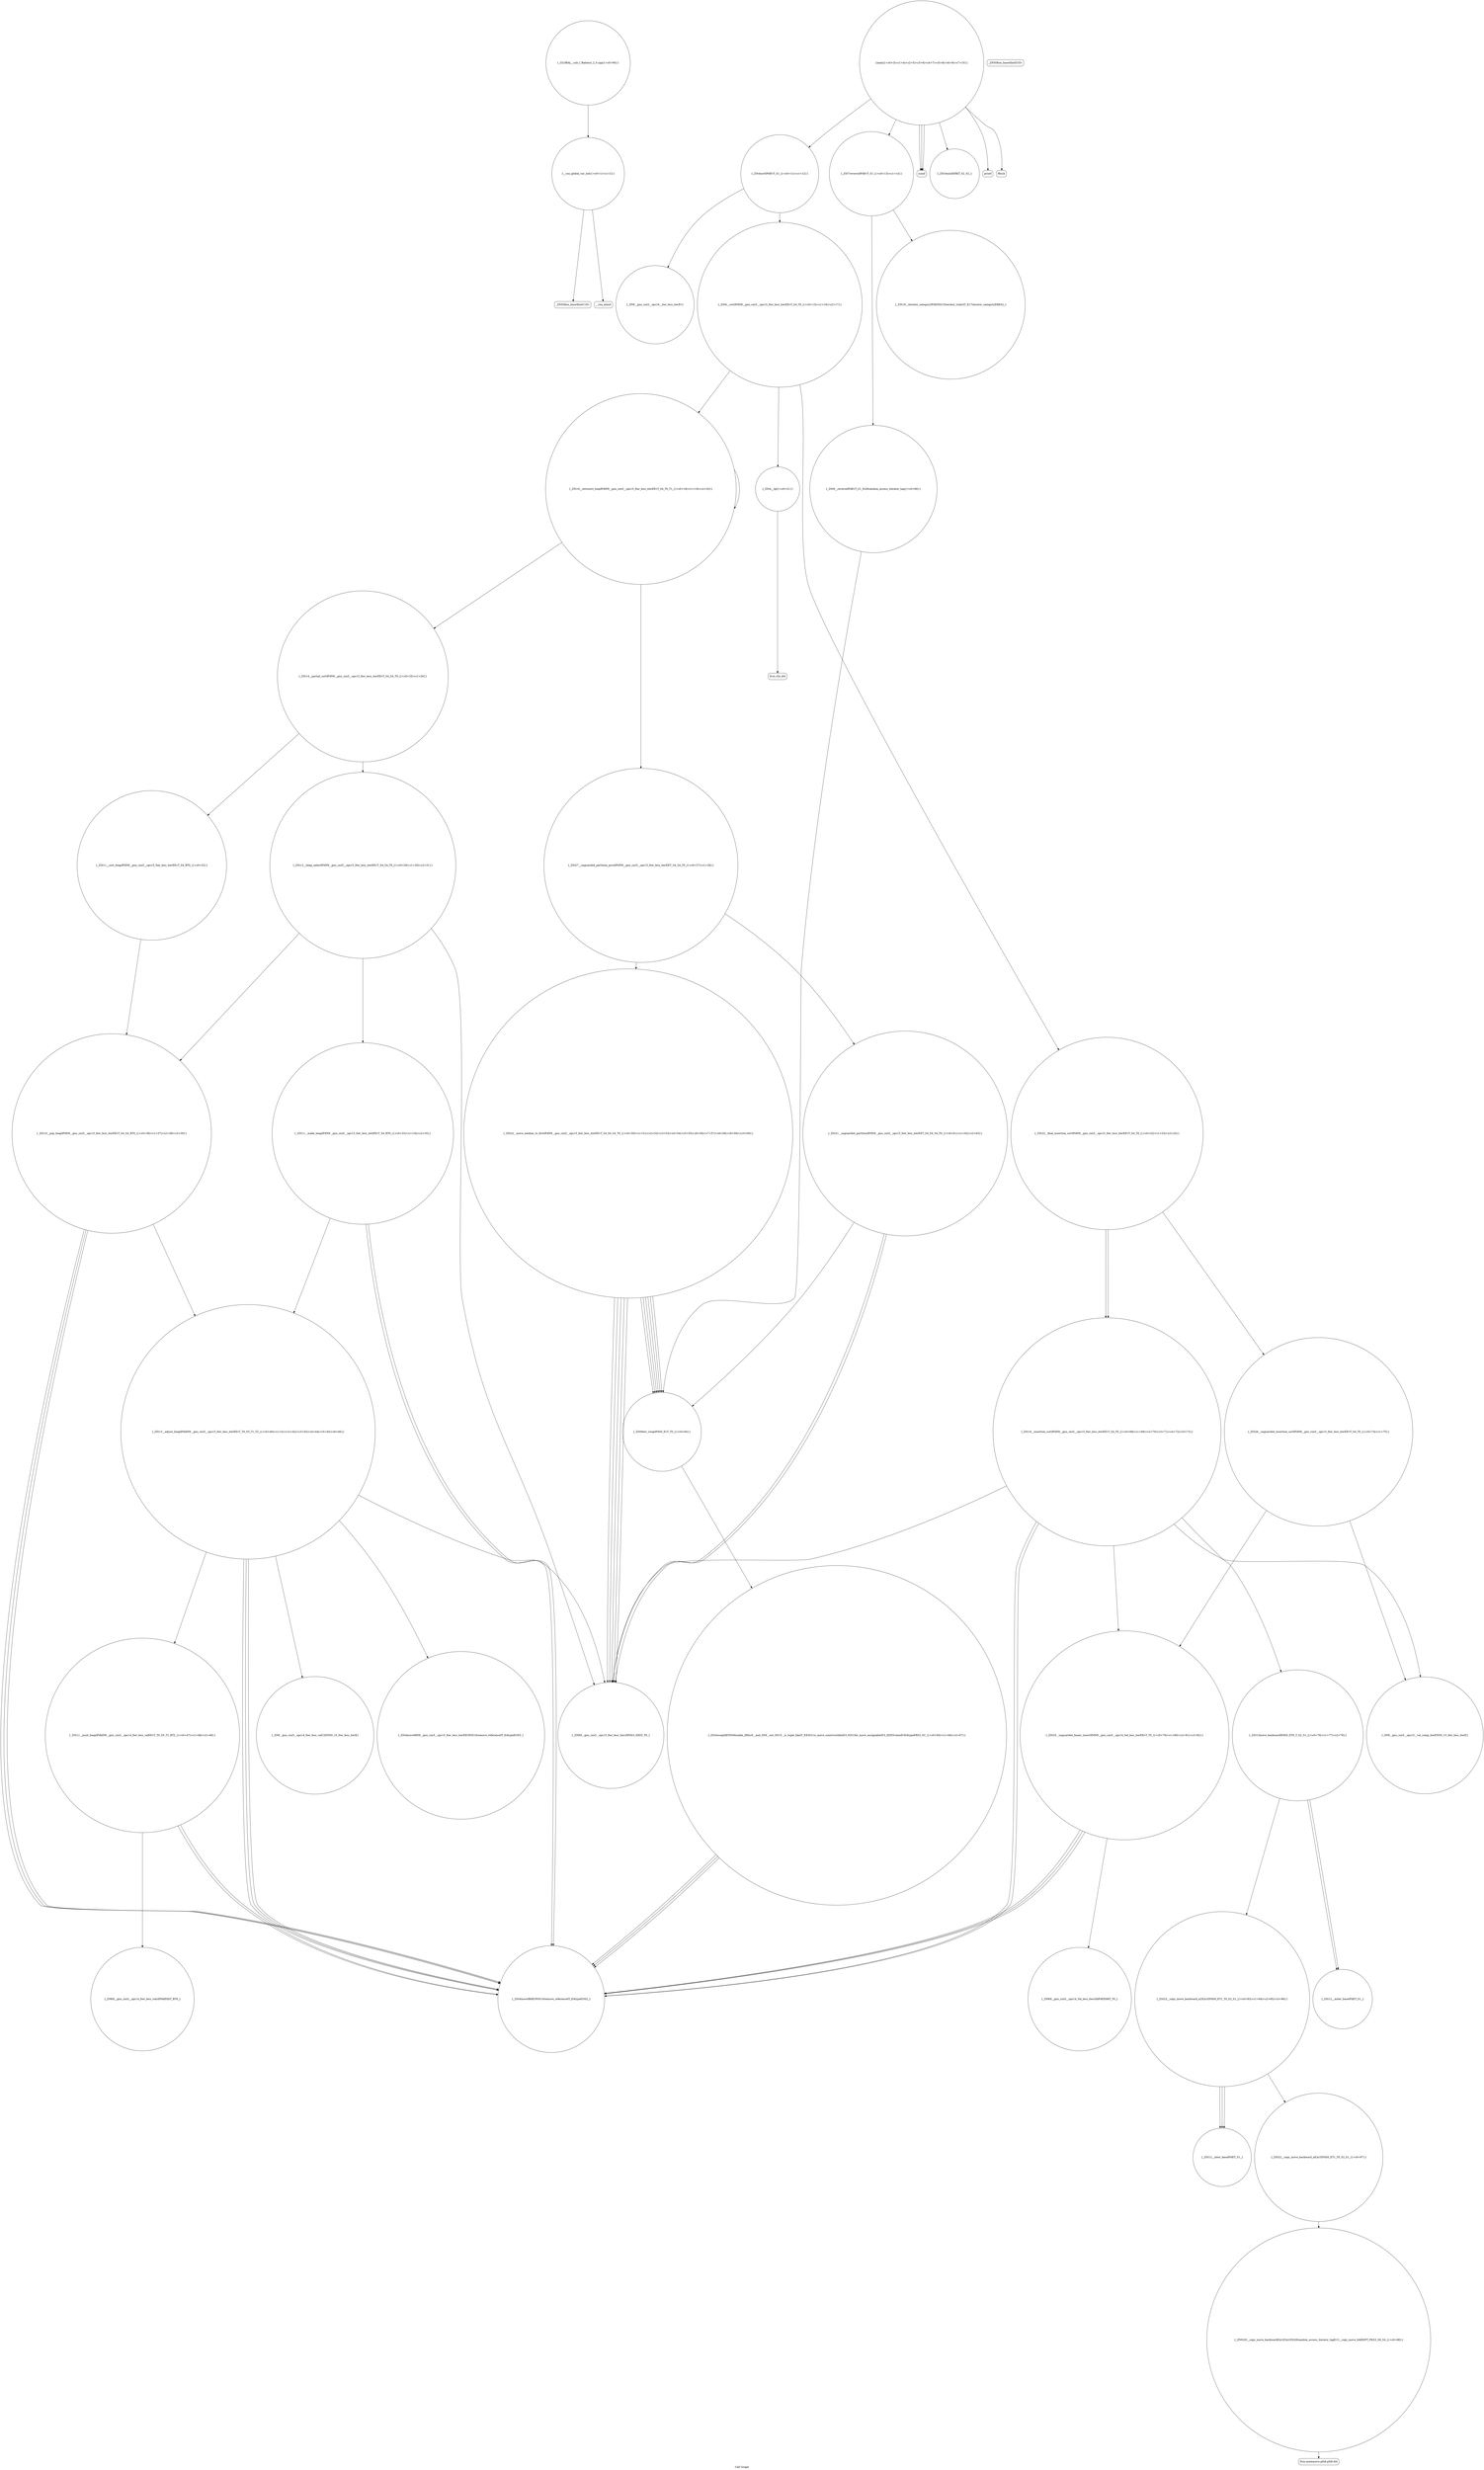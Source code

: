 digraph "Call Graph" {
	label="Call Graph";

	Node0x56505cabd510 [shape=record,shape=circle,label="{__cxx_global_var_init|{<s0>1|<s1>2}}"];
	Node0x56505cabd510:s0 -> Node0x56505cabd590[color=black];
	Node0x56505cabd510:s1 -> Node0x56505cabd690[color=black];
	Node0x56505cabeb90 [shape=record,shape=circle,label="{_ZNK9__gnu_cxx5__ops14_Val_less_iterclIdPdEEbRT_T0_}"];
	Node0x56505cabd890 [shape=record,shape=circle,label="{_ZSt7reverseIPdEvT_S1_|{<s0>13|<s1>14}}"];
	Node0x56505cabd890:s0 -> Node0x56505cabec90[color=black];
	Node0x56505cabd890:s1 -> Node0x56505cabec10[color=black];
	Node0x56505cabdc10 [shape=record,shape=circle,label="{_ZSt4__lgl|{<s0>21}}"];
	Node0x56505cabdc10:s0 -> Node0x56505cabe590[color=black];
	Node0x56505cabdf90 [shape=record,shape=circle,label="{_ZNK9__gnu_cxx5__ops15_Iter_less_iterclIPdS3_EEbT_T0_}"];
	Node0x56505cabe310 [shape=record,shape=circle,label="{_ZNK9__gnu_cxx5__ops14_Iter_less_valclIPddEEbT_RT0_}"];
	Node0x56505cabe690 [shape=record,shape=circle,label="{_ZSt26__unguarded_insertion_sortIPdN9__gnu_cxx5__ops15_Iter_less_iterEEvT_S4_T0_|{<s0>74|<s1>75}}"];
	Node0x56505cabe690:s0 -> Node0x56505cabe810[color=black];
	Node0x56505cabe690:s1 -> Node0x56505cabe790[color=black];
	Node0x56505cabea10 [shape=record,shape=circle,label="{_ZSt12__niter_baseIPdET_S1_}"];
	Node0x56505cabd710 [shape=record,shape=circle,label="{main|{<s0>3|<s1>4|<s2>5|<s3>6|<s4>7|<s5>8|<s6>9|<s7>10}}"];
	Node0x56505cabd710:s0 -> Node0x56505cabd790[color=black];
	Node0x56505cabd710:s1 -> Node0x56505cabd790[color=black];
	Node0x56505cabd710:s2 -> Node0x56505cabd790[color=black];
	Node0x56505cabd710:s3 -> Node0x56505cabd810[color=black];
	Node0x56505cabd710:s4 -> Node0x56505cabd890[color=black];
	Node0x56505cabd710:s5 -> Node0x56505cabd910[color=black];
	Node0x56505cabd710:s6 -> Node0x56505cabd990[color=black];
	Node0x56505cabd710:s7 -> Node0x56505cabda10[color=black];
	Node0x56505cabda90 [shape=record,shape=circle,label="{_ZSt6__sortIPdN9__gnu_cxx5__ops15_Iter_less_iterEEvT_S4_T0_|{<s0>15|<s1>16|<s2>17}}"];
	Node0x56505cabda90:s0 -> Node0x56505cabdc10[color=black];
	Node0x56505cabda90:s1 -> Node0x56505cabdb90[color=black];
	Node0x56505cabda90:s2 -> Node0x56505cabdc90[color=black];
	Node0x56505cabde10 [shape=record,shape=circle,label="{_ZSt13__heap_selectIPdN9__gnu_cxx5__ops15_Iter_less_iterEEvT_S4_S4_T0_|{<s0>29|<s1>30|<s2>31}}"];
	Node0x56505cabde10:s0 -> Node0x56505cabdf10[color=black];
	Node0x56505cabde10:s1 -> Node0x56505cabdf90[color=black];
	Node0x56505cabde10:s2 -> Node0x56505cabe010[color=black];
	Node0x56505cabe190 [shape=record,shape=circle,label="{_ZSt4moveIRN9__gnu_cxx5__ops15_Iter_less_iterEEONSt16remove_referenceIT_E4typeEOS5_}"];
	Node0x56505cabe510 [shape=record,shape=circle,label="{_ZSt4swapIdENSt9enable_ifIXsr6__and_ISt6__not_ISt15__is_tuple_likeIT_EESt21is_move_constructibleIS3_ESt18is_move_assignableIS3_EEE5valueEvE4typeERS3_SC_|{<s0>65|<s1>66|<s2>67}}"];
	Node0x56505cabe510:s0 -> Node0x56505cabe090[color=black];
	Node0x56505cabe510:s1 -> Node0x56505cabe090[color=black];
	Node0x56505cabe510:s2 -> Node0x56505cabe090[color=black];
	Node0x56505cabe890 [shape=record,shape=circle,label="{_ZSt23__copy_move_backward_a2ILb1EPdS0_ET1_T0_S2_S1_|{<s0>83|<s1>84|<s2>85|<s3>86}}"];
	Node0x56505cabe890:s0 -> Node0x56505cabea10[color=black];
	Node0x56505cabe890:s1 -> Node0x56505cabea10[color=black];
	Node0x56505cabe890:s2 -> Node0x56505cabea10[color=black];
	Node0x56505cabe890:s3 -> Node0x56505cabe990[color=black];
	Node0x56505cabd590 [shape=record,shape=Mrecord,label="{_ZNSt8ios_base4InitC1Ev}"];
	Node0x56505cabec10 [shape=record,shape=circle,label="{_ZSt9__reverseIPdEvT_S1_St26random_access_iterator_tag|{<s0>89}}"];
	Node0x56505cabec10:s0 -> Node0x56505cabe490[color=black];
	Node0x56505cabd910 [shape=record,shape=circle,label="{_ZSt3minIiERKT_S2_S2_}"];
	Node0x56505cabdc90 [shape=record,shape=circle,label="{_ZSt22__final_insertion_sortIPdN9__gnu_cxx5__ops15_Iter_less_iterEEvT_S4_T0_|{<s0>22|<s1>23|<s2>24}}"];
	Node0x56505cabdc90:s0 -> Node0x56505cabe610[color=black];
	Node0x56505cabdc90:s1 -> Node0x56505cabe690[color=black];
	Node0x56505cabdc90:s2 -> Node0x56505cabe610[color=black];
	Node0x56505cabe010 [shape=record,shape=circle,label="{_ZSt10__pop_heapIPdN9__gnu_cxx5__ops15_Iter_less_iterEEvT_S4_S4_RT0_|{<s0>36|<s1>37|<s2>38|<s3>39}}"];
	Node0x56505cabe010:s0 -> Node0x56505cabe090[color=black];
	Node0x56505cabe010:s1 -> Node0x56505cabe090[color=black];
	Node0x56505cabe010:s2 -> Node0x56505cabe090[color=black];
	Node0x56505cabe010:s3 -> Node0x56505cabe110[color=black];
	Node0x56505cabe390 [shape=record,shape=circle,label="{_ZSt22__move_median_to_firstIPdN9__gnu_cxx5__ops15_Iter_less_iterEEvT_S4_S4_S4_T0_|{<s0>50|<s1>51|<s2>52|<s3>53|<s4>54|<s5>55|<s6>56|<s7>57|<s8>58|<s9>59|<s10>60}}"];
	Node0x56505cabe390:s0 -> Node0x56505cabdf90[color=black];
	Node0x56505cabe390:s1 -> Node0x56505cabdf90[color=black];
	Node0x56505cabe390:s2 -> Node0x56505cabe490[color=black];
	Node0x56505cabe390:s3 -> Node0x56505cabdf90[color=black];
	Node0x56505cabe390:s4 -> Node0x56505cabe490[color=black];
	Node0x56505cabe390:s5 -> Node0x56505cabe490[color=black];
	Node0x56505cabe390:s6 -> Node0x56505cabdf90[color=black];
	Node0x56505cabe390:s7 -> Node0x56505cabe490[color=black];
	Node0x56505cabe390:s8 -> Node0x56505cabdf90[color=black];
	Node0x56505cabe390:s9 -> Node0x56505cabe490[color=black];
	Node0x56505cabe390:s10 -> Node0x56505cabe490[color=black];
	Node0x56505cabe710 [shape=record,shape=circle,label="{_ZSt13move_backwardIPdS0_ET0_T_S2_S1_|{<s0>76|<s1>77|<s2>78}}"];
	Node0x56505cabe710:s0 -> Node0x56505cabe910[color=black];
	Node0x56505cabe710:s1 -> Node0x56505cabe910[color=black];
	Node0x56505cabe710:s2 -> Node0x56505cabe890[color=black];
	Node0x56505cabea90 [shape=record,shape=circle,label="{_ZNSt20__copy_move_backwardILb1ELb1ESt26random_access_iterator_tagE13__copy_move_bIdEEPT_PKS3_S6_S4_|{<s0>88}}"];
	Node0x56505cabea90:s0 -> Node0x56505cabeb10[color=black];
	Node0x56505cabd790 [shape=record,shape=Mrecord,label="{scanf}"];
	Node0x56505cabdb10 [shape=record,shape=circle,label="{_ZN9__gnu_cxx5__ops16__iter_less_iterEv}"];
	Node0x56505cabde90 [shape=record,shape=circle,label="{_ZSt11__sort_heapIPdN9__gnu_cxx5__ops15_Iter_less_iterEEvT_S4_RT0_|{<s0>32}}"];
	Node0x56505cabde90:s0 -> Node0x56505cabe010[color=black];
	Node0x56505cabe210 [shape=record,shape=circle,label="{_ZN9__gnu_cxx5__ops14_Iter_less_valC2ENS0_15_Iter_less_iterE}"];
	Node0x56505cabe590 [shape=record,shape=Mrecord,label="{llvm.ctlz.i64}"];
	Node0x56505cabe910 [shape=record,shape=circle,label="{_ZSt12__miter_baseIPdET_S1_}"];
	Node0x56505cabd610 [shape=record,shape=Mrecord,label="{_ZNSt8ios_base4InitD1Ev}"];
	Node0x56505cabec90 [shape=record,shape=circle,label="{_ZSt19__iterator_categoryIPdENSt15iterator_traitsIT_E17iterator_categoryERKS2_}"];
	Node0x56505cabd990 [shape=record,shape=Mrecord,label="{printf}"];
	Node0x56505cabdd10 [shape=record,shape=circle,label="{_ZSt14__partial_sortIPdN9__gnu_cxx5__ops15_Iter_less_iterEEvT_S4_S4_T0_|{<s0>25|<s1>26}}"];
	Node0x56505cabdd10:s0 -> Node0x56505cabde10[color=black];
	Node0x56505cabdd10:s1 -> Node0x56505cabde90[color=black];
	Node0x56505cabe090 [shape=record,shape=circle,label="{_ZSt4moveIRdEONSt16remove_referenceIT_E4typeEOS2_}"];
	Node0x56505cabe410 [shape=record,shape=circle,label="{_ZSt21__unguarded_partitionIPdN9__gnu_cxx5__ops15_Iter_less_iterEET_S4_S4_S4_T0_|{<s0>61|<s1>62|<s2>63}}"];
	Node0x56505cabe410:s0 -> Node0x56505cabdf90[color=black];
	Node0x56505cabe410:s1 -> Node0x56505cabdf90[color=black];
	Node0x56505cabe410:s2 -> Node0x56505cabe490[color=black];
	Node0x56505cabe790 [shape=record,shape=circle,label="{_ZSt25__unguarded_linear_insertIPdN9__gnu_cxx5__ops14_Val_less_iterEEvT_T0_|{<s0>79|<s1>80|<s2>81|<s3>82}}"];
	Node0x56505cabe790:s0 -> Node0x56505cabe090[color=black];
	Node0x56505cabe790:s1 -> Node0x56505cabeb90[color=black];
	Node0x56505cabe790:s2 -> Node0x56505cabe090[color=black];
	Node0x56505cabe790:s3 -> Node0x56505cabe090[color=black];
	Node0x56505cabeb10 [shape=record,shape=Mrecord,label="{llvm.memmove.p0i8.p0i8.i64}"];
	Node0x56505cabd810 [shape=record,shape=circle,label="{_ZSt4sortIPdEvT_S1_|{<s0>11|<s1>12}}"];
	Node0x56505cabd810:s0 -> Node0x56505cabdb10[color=black];
	Node0x56505cabd810:s1 -> Node0x56505cabda90[color=black];
	Node0x56505cabdb90 [shape=record,shape=circle,label="{_ZSt16__introsort_loopIPdlN9__gnu_cxx5__ops15_Iter_less_iterEEvT_S4_T0_T1_|{<s0>18|<s1>19|<s2>20}}"];
	Node0x56505cabdb90:s0 -> Node0x56505cabdd10[color=black];
	Node0x56505cabdb90:s1 -> Node0x56505cabdd90[color=black];
	Node0x56505cabdb90:s2 -> Node0x56505cabdb90[color=black];
	Node0x56505cabdf10 [shape=record,shape=circle,label="{_ZSt11__make_heapIPdN9__gnu_cxx5__ops15_Iter_less_iterEEvT_S4_RT0_|{<s0>33|<s1>34|<s2>35}}"];
	Node0x56505cabdf10:s0 -> Node0x56505cabe090[color=black];
	Node0x56505cabdf10:s1 -> Node0x56505cabe090[color=black];
	Node0x56505cabdf10:s2 -> Node0x56505cabe110[color=black];
	Node0x56505cabe290 [shape=record,shape=circle,label="{_ZSt11__push_heapIPdldN9__gnu_cxx5__ops14_Iter_less_valEEvT_T0_S5_T1_RT2_|{<s0>47|<s1>48|<s2>49}}"];
	Node0x56505cabe290:s0 -> Node0x56505cabe310[color=black];
	Node0x56505cabe290:s1 -> Node0x56505cabe090[color=black];
	Node0x56505cabe290:s2 -> Node0x56505cabe090[color=black];
	Node0x56505cabe610 [shape=record,shape=circle,label="{_ZSt16__insertion_sortIPdN9__gnu_cxx5__ops15_Iter_less_iterEEvT_S4_T0_|{<s0>68|<s1>69|<s2>70|<s3>71|<s4>72|<s5>73}}"];
	Node0x56505cabe610:s0 -> Node0x56505cabdf90[color=black];
	Node0x56505cabe610:s1 -> Node0x56505cabe090[color=black];
	Node0x56505cabe610:s2 -> Node0x56505cabe710[color=black];
	Node0x56505cabe610:s3 -> Node0x56505cabe090[color=black];
	Node0x56505cabe610:s4 -> Node0x56505cabe810[color=black];
	Node0x56505cabe610:s5 -> Node0x56505cabe790[color=black];
	Node0x56505cabe990 [shape=record,shape=circle,label="{_ZSt22__copy_move_backward_aILb1EPdS0_ET1_T0_S2_S1_|{<s0>87}}"];
	Node0x56505cabe990:s0 -> Node0x56505cabea90[color=black];
	Node0x56505cabd690 [shape=record,shape=Mrecord,label="{__cxa_atexit}"];
	Node0x56505cabfd30 [shape=record,shape=circle,label="{_GLOBAL__sub_I_Rahenri_2_0.cpp|{<s0>90}}"];
	Node0x56505cabfd30:s0 -> Node0x56505cabd510[color=black];
	Node0x56505cabda10 [shape=record,shape=Mrecord,label="{fflush}"];
	Node0x56505cabdd90 [shape=record,shape=circle,label="{_ZSt27__unguarded_partition_pivotIPdN9__gnu_cxx5__ops15_Iter_less_iterEET_S4_S4_T0_|{<s0>27|<s1>28}}"];
	Node0x56505cabdd90:s0 -> Node0x56505cabe390[color=black];
	Node0x56505cabdd90:s1 -> Node0x56505cabe410[color=black];
	Node0x56505cabe110 [shape=record,shape=circle,label="{_ZSt13__adjust_heapIPdldN9__gnu_cxx5__ops15_Iter_less_iterEEvT_T0_S5_T1_T2_|{<s0>40|<s1>41|<s2>42|<s3>43|<s4>44|<s5>45|<s6>46}}"];
	Node0x56505cabe110:s0 -> Node0x56505cabdf90[color=black];
	Node0x56505cabe110:s1 -> Node0x56505cabe090[color=black];
	Node0x56505cabe110:s2 -> Node0x56505cabe090[color=black];
	Node0x56505cabe110:s3 -> Node0x56505cabe190[color=black];
	Node0x56505cabe110:s4 -> Node0x56505cabe210[color=black];
	Node0x56505cabe110:s5 -> Node0x56505cabe090[color=black];
	Node0x56505cabe110:s6 -> Node0x56505cabe290[color=black];
	Node0x56505cabe490 [shape=record,shape=circle,label="{_ZSt9iter_swapIPdS0_EvT_T0_|{<s0>64}}"];
	Node0x56505cabe490:s0 -> Node0x56505cabe510[color=black];
	Node0x56505cabe810 [shape=record,shape=circle,label="{_ZN9__gnu_cxx5__ops15__val_comp_iterENS0_15_Iter_less_iterE}"];
}
